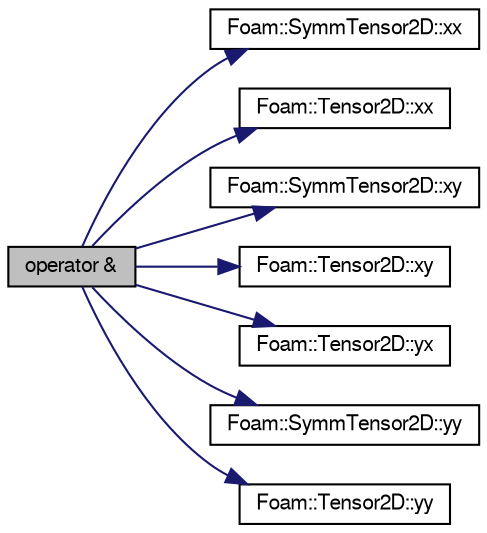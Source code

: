 digraph "operator &amp;"
{
  bgcolor="transparent";
  edge [fontname="FreeSans",fontsize="10",labelfontname="FreeSans",labelfontsize="10"];
  node [fontname="FreeSans",fontsize="10",shape=record];
  rankdir="LR";
  Node128631 [label="operator &",height=0.2,width=0.4,color="black", fillcolor="grey75", style="filled", fontcolor="black"];
  Node128631 -> Node128632 [color="midnightblue",fontsize="10",style="solid",fontname="FreeSans"];
  Node128632 [label="Foam::SymmTensor2D::xx",height=0.2,width=0.4,color="black",URL="$a28314.html#a1b97c7c1ed81b4fb23da8dcb71a8cd2a"];
  Node128631 -> Node128633 [color="midnightblue",fontsize="10",style="solid",fontname="FreeSans"];
  Node128633 [label="Foam::Tensor2D::xx",height=0.2,width=0.4,color="black",URL="$a28390.html#a1b97c7c1ed81b4fb23da8dcb71a8cd2a"];
  Node128631 -> Node128634 [color="midnightblue",fontsize="10",style="solid",fontname="FreeSans"];
  Node128634 [label="Foam::SymmTensor2D::xy",height=0.2,width=0.4,color="black",URL="$a28314.html#aab470ae2a5eeac8c33a7b6abac6b39b3"];
  Node128631 -> Node128635 [color="midnightblue",fontsize="10",style="solid",fontname="FreeSans"];
  Node128635 [label="Foam::Tensor2D::xy",height=0.2,width=0.4,color="black",URL="$a28390.html#aab470ae2a5eeac8c33a7b6abac6b39b3"];
  Node128631 -> Node128636 [color="midnightblue",fontsize="10",style="solid",fontname="FreeSans"];
  Node128636 [label="Foam::Tensor2D::yx",height=0.2,width=0.4,color="black",URL="$a28390.html#a217bb42e2157c7914d7ebb0ffb730b7d"];
  Node128631 -> Node128637 [color="midnightblue",fontsize="10",style="solid",fontname="FreeSans"];
  Node128637 [label="Foam::SymmTensor2D::yy",height=0.2,width=0.4,color="black",URL="$a28314.html#aba9d77023a5662b9c2d3639d5de555a0"];
  Node128631 -> Node128638 [color="midnightblue",fontsize="10",style="solid",fontname="FreeSans"];
  Node128638 [label="Foam::Tensor2D::yy",height=0.2,width=0.4,color="black",URL="$a28390.html#aba9d77023a5662b9c2d3639d5de555a0"];
}
